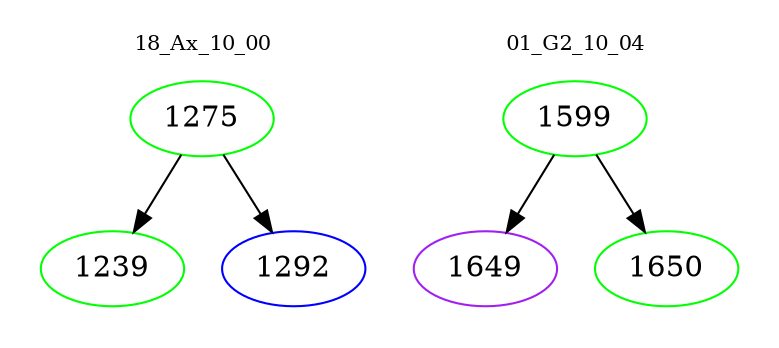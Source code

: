 digraph{
subgraph cluster_0 {
color = white
label = "18_Ax_10_00";
fontsize=10;
T0_1275 [label="1275", color="green"]
T0_1275 -> T0_1239 [color="black"]
T0_1239 [label="1239", color="green"]
T0_1275 -> T0_1292 [color="black"]
T0_1292 [label="1292", color="blue"]
}
subgraph cluster_1 {
color = white
label = "01_G2_10_04";
fontsize=10;
T1_1599 [label="1599", color="green"]
T1_1599 -> T1_1649 [color="black"]
T1_1649 [label="1649", color="purple"]
T1_1599 -> T1_1650 [color="black"]
T1_1650 [label="1650", color="green"]
}
}
